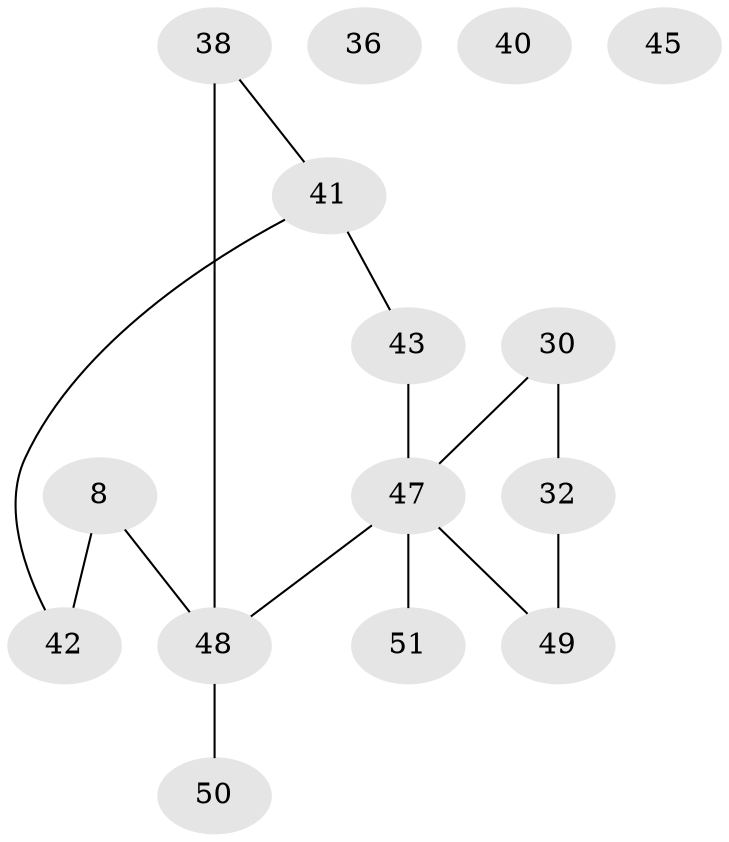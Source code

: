 // original degree distribution, {5: 0.0784313725490196, 3: 0.21568627450980393, 4: 0.21568627450980393, 2: 0.27450980392156865, 6: 0.0196078431372549, 1: 0.13725490196078433, 0: 0.058823529411764705}
// Generated by graph-tools (version 1.1) at 2025/44/03/04/25 21:44:06]
// undirected, 15 vertices, 14 edges
graph export_dot {
graph [start="1"]
  node [color=gray90,style=filled];
  8;
  30 [super="+4"];
  32 [super="+21"];
  36;
  38 [super="+24+7+5"];
  40;
  41 [super="+31+37+26+39"];
  42 [super="+27"];
  43;
  45;
  47 [super="+46+22+18"];
  48 [super="+17+29+3+44"];
  49 [super="+33"];
  50;
  51;
  8 -- 42 [weight=2];
  8 -- 48 [weight=2];
  30 -- 32;
  30 -- 47 [weight=3];
  32 -- 49 [weight=2];
  38 -- 48 [weight=5];
  38 -- 41 [weight=4];
  41 -- 43 [weight=2];
  41 -- 42;
  43 -- 47 [weight=3];
  47 -- 48;
  47 -- 51 [weight=3];
  47 -- 49 [weight=2];
  48 -- 50 [weight=2];
}
